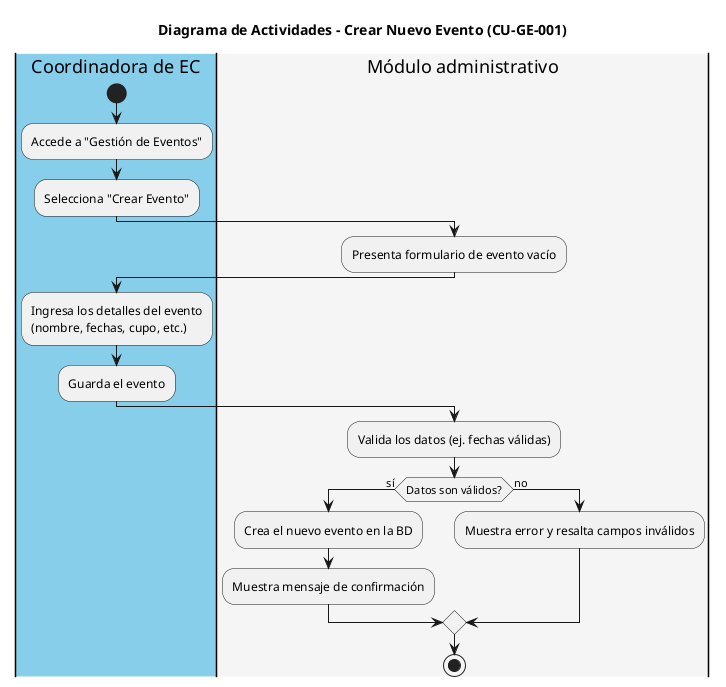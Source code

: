 @startuml
title Diagrama de Actividades - Crear Nuevo Evento (CU-GE-001)

|#skyblue|Coordinadora de EC|
start
:Accede a "Gestión de Eventos";
:Selecciona "Crear Evento";

|#whitesmoke|Módulo administrativo|
:Presenta formulario de evento vacío;

|#skyblue|Coordinadora de EC|
:Ingresa los detalles del evento
(nombre, fechas, cupo, etc.);
:Guarda el evento;

|#whitesmoke|Módulo administrativo|
:Valida los datos (ej. fechas válidas);
if (Datos son válidos?) then (sí)
  :Crea el nuevo evento en la BD;
  :Muestra mensaje de confirmación;
else (no)
  :Muestra error y resalta campos inválidos;
endif
stop
@enduml